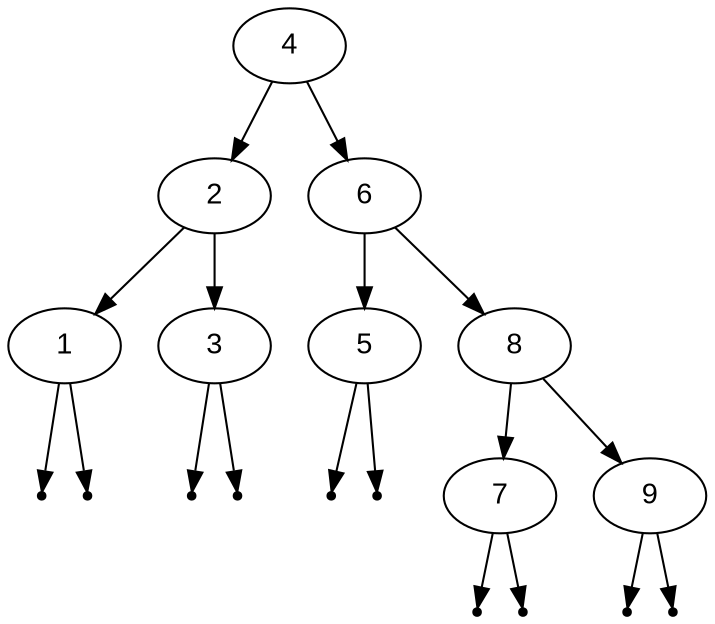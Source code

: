 digraph BinarySearchTree {
    node [fontname = "Arial"];
    4 -> 2;
    2 -> 1;
    null0[shape=point];
    1 -> null0;
    null1[shape=point];
    1 -> null1;
    2 -> 3;
    null2[shape=point];
    3 -> null2;
    null3[shape=point];
    3 -> null3;
    4 -> 6;
    6 -> 5;
    null4[shape=point];
    5 -> null4;
    null5[shape=point];
    5 -> null5;
    6 -> 8;
    8 -> 7;
    null6[shape=point];
    7 -> null6;
    null7[shape=point];
    7 -> null7;
    8 -> 9;
    null8[shape=point];
    9 -> null8;
    null9[shape=point];
    9 -> null9;
}